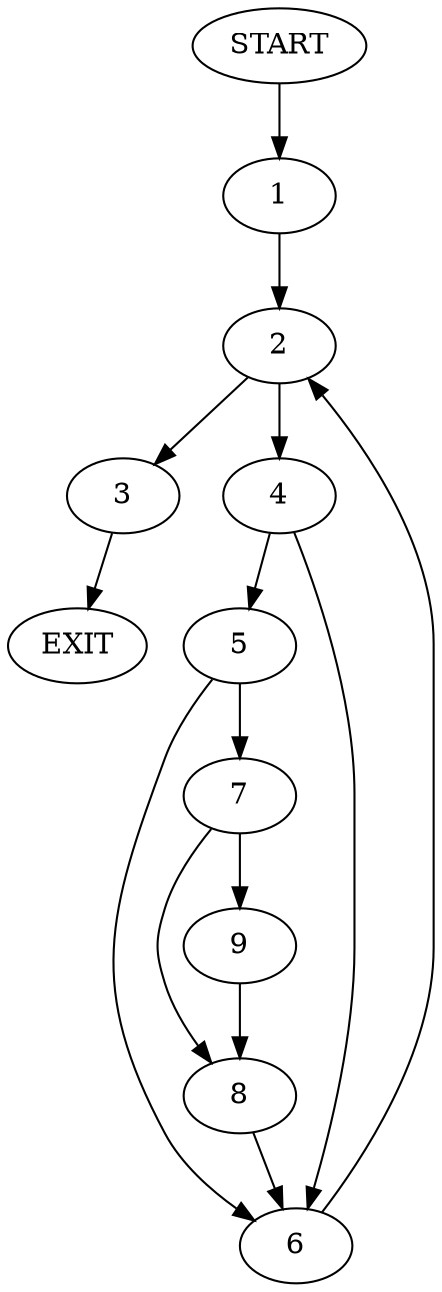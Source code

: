 digraph {
0 [label="START"];
1;
2;
3;
4;
5;
6;
7;
8;
9;
10 [label="EXIT"];
0 -> 1;
1 -> 2;
2 -> 3;
2 -> 4;
4 -> 5;
4 -> 6;
3 -> 10;
5 -> 6;
5 -> 7;
6 -> 2;
7 -> 8;
7 -> 9;
9 -> 8;
8 -> 6;
}
